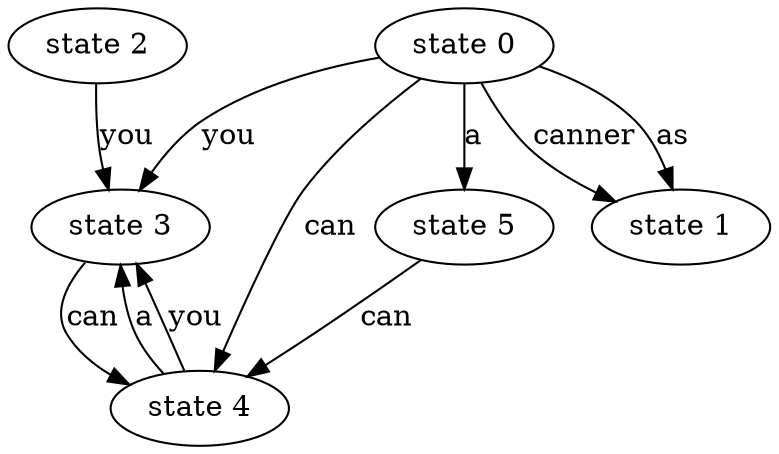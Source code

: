 digraph abc{ 
"state 2" -> "state 3" [ label="you" ]; 
"state 4" -> "state 3" [ label="a" ]; 
"state 4" -> "state 3" [ label="you" ]; 
"state 3" -> "state 4" [ label="can" ]; 
"state 0" -> "state 5" [ label="a" ]; 
"state 0" -> "state 1" [ label="canner" ]; 
"state 0" -> "state 1" [ label="as" ]; 
"state 0" -> "state 4" [ label="can" ]; 
"state 0" -> "state 3" [ label="you" ]; 
"state 5" -> "state 4" [ label="can" ]; 
}